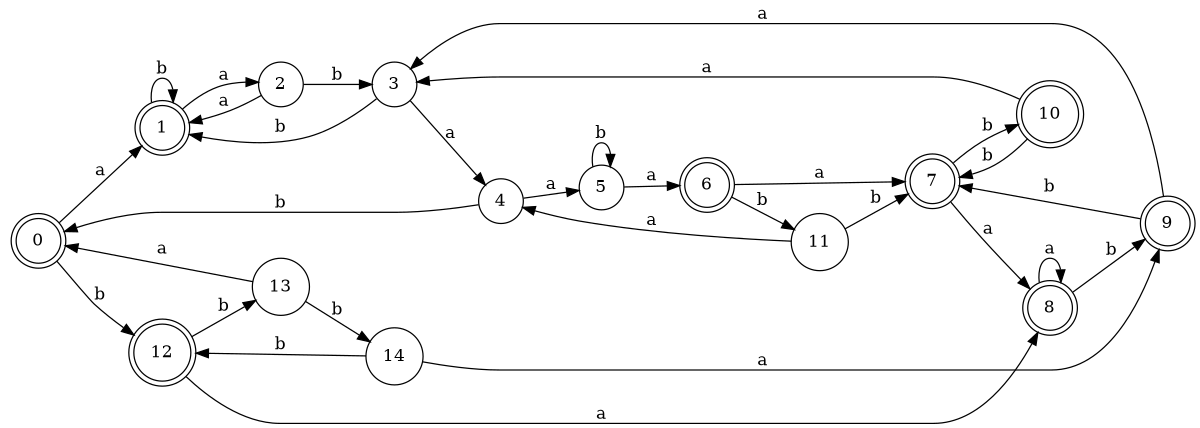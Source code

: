 digraph n12_5 {
__start0 [label="" shape="none"];

rankdir=LR;
size="8,5";

s0 [style="rounded,filled", color="black", fillcolor="white" shape="doublecircle", label="0"];
s1 [style="rounded,filled", color="black", fillcolor="white" shape="doublecircle", label="1"];
s2 [style="filled", color="black", fillcolor="white" shape="circle", label="2"];
s3 [style="filled", color="black", fillcolor="white" shape="circle", label="3"];
s4 [style="filled", color="black", fillcolor="white" shape="circle", label="4"];
s5 [style="filled", color="black", fillcolor="white" shape="circle", label="5"];
s6 [style="rounded,filled", color="black", fillcolor="white" shape="doublecircle", label="6"];
s7 [style="rounded,filled", color="black", fillcolor="white" shape="doublecircle", label="7"];
s8 [style="rounded,filled", color="black", fillcolor="white" shape="doublecircle", label="8"];
s9 [style="rounded,filled", color="black", fillcolor="white" shape="doublecircle", label="9"];
s10 [style="rounded,filled", color="black", fillcolor="white" shape="doublecircle", label="10"];
s11 [style="filled", color="black", fillcolor="white" shape="circle", label="11"];
s12 [style="rounded,filled", color="black", fillcolor="white" shape="doublecircle", label="12"];
s13 [style="filled", color="black", fillcolor="white" shape="circle", label="13"];
s14 [style="filled", color="black", fillcolor="white" shape="circle", label="14"];
s0 -> s1 [label="a"];
s0 -> s12 [label="b"];
s1 -> s2 [label="a"];
s1 -> s1 [label="b"];
s2 -> s1 [label="a"];
s2 -> s3 [label="b"];
s3 -> s4 [label="a"];
s3 -> s1 [label="b"];
s4 -> s5 [label="a"];
s4 -> s0 [label="b"];
s5 -> s6 [label="a"];
s5 -> s5 [label="b"];
s6 -> s7 [label="a"];
s6 -> s11 [label="b"];
s7 -> s8 [label="a"];
s7 -> s10 [label="b"];
s8 -> s8 [label="a"];
s8 -> s9 [label="b"];
s9 -> s3 [label="a"];
s9 -> s7 [label="b"];
s10 -> s3 [label="a"];
s10 -> s7 [label="b"];
s11 -> s4 [label="a"];
s11 -> s7 [label="b"];
s12 -> s8 [label="a"];
s12 -> s13 [label="b"];
s13 -> s0 [label="a"];
s13 -> s14 [label="b"];
s14 -> s9 [label="a"];
s14 -> s12 [label="b"];

}